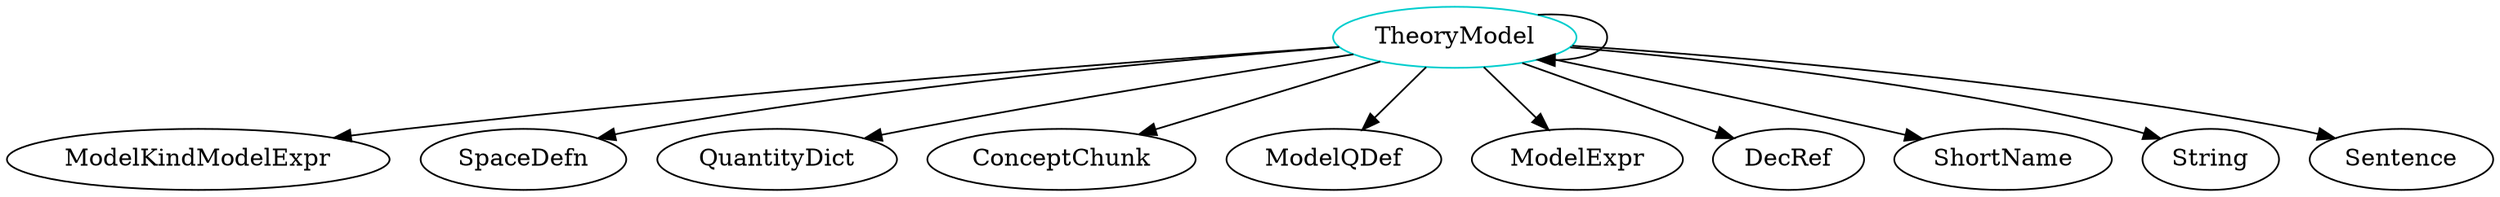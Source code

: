 digraph theorymodel{
TheoryModel	[shape=oval, color=cyan3, label="TheoryModel"];
TheoryModel -> ModelKindModelExpr;
TheoryModel -> TheoryModel;
TheoryModel -> SpaceDefn;
TheoryModel -> QuantityDict;
TheoryModel -> ConceptChunk;
TheoryModel -> ModelQDef;
TheoryModel -> ModelExpr;
TheoryModel -> DecRef;
TheoryModel -> ShortName;
TheoryModel -> String;
TheoryModel -> Sentence;
}
